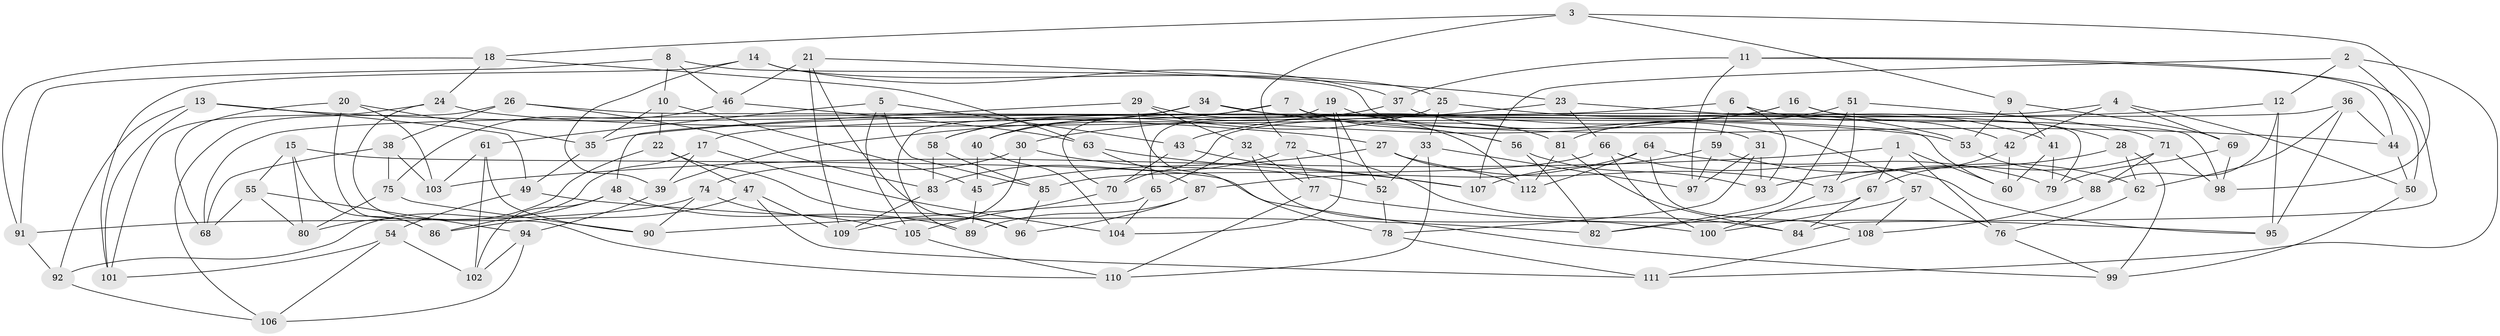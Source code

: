 // coarse degree distribution, {6: 0.6119402985074627, 4: 0.3283582089552239, 5: 0.05970149253731343}
// Generated by graph-tools (version 1.1) at 2025/52/02/27/25 19:52:34]
// undirected, 112 vertices, 224 edges
graph export_dot {
graph [start="1"]
  node [color=gray90,style=filled];
  1;
  2;
  3;
  4;
  5;
  6;
  7;
  8;
  9;
  10;
  11;
  12;
  13;
  14;
  15;
  16;
  17;
  18;
  19;
  20;
  21;
  22;
  23;
  24;
  25;
  26;
  27;
  28;
  29;
  30;
  31;
  32;
  33;
  34;
  35;
  36;
  37;
  38;
  39;
  40;
  41;
  42;
  43;
  44;
  45;
  46;
  47;
  48;
  49;
  50;
  51;
  52;
  53;
  54;
  55;
  56;
  57;
  58;
  59;
  60;
  61;
  62;
  63;
  64;
  65;
  66;
  67;
  68;
  69;
  70;
  71;
  72;
  73;
  74;
  75;
  76;
  77;
  78;
  79;
  80;
  81;
  82;
  83;
  84;
  85;
  86;
  87;
  88;
  89;
  90;
  91;
  92;
  93;
  94;
  95;
  96;
  97;
  98;
  99;
  100;
  101;
  102;
  103;
  104;
  105;
  106;
  107;
  108;
  109;
  110;
  111;
  112;
  1 -- 103;
  1 -- 60;
  1 -- 76;
  1 -- 67;
  2 -- 12;
  2 -- 111;
  2 -- 107;
  2 -- 50;
  3 -- 18;
  3 -- 72;
  3 -- 9;
  3 -- 98;
  4 -- 42;
  4 -- 50;
  4 -- 70;
  4 -- 69;
  5 -- 85;
  5 -- 43;
  5 -- 61;
  5 -- 105;
  6 -- 59;
  6 -- 17;
  6 -- 93;
  6 -- 42;
  7 -- 70;
  7 -- 58;
  7 -- 56;
  7 -- 98;
  8 -- 46;
  8 -- 10;
  8 -- 31;
  8 -- 91;
  9 -- 41;
  9 -- 69;
  9 -- 53;
  10 -- 35;
  10 -- 45;
  10 -- 22;
  11 -- 44;
  11 -- 97;
  11 -- 84;
  11 -- 37;
  12 -- 88;
  12 -- 35;
  12 -- 95;
  13 -- 101;
  13 -- 92;
  13 -- 49;
  13 -- 27;
  14 -- 101;
  14 -- 25;
  14 -- 39;
  14 -- 37;
  15 -- 55;
  15 -- 86;
  15 -- 99;
  15 -- 80;
  16 -- 43;
  16 -- 28;
  16 -- 79;
  16 -- 39;
  17 -- 104;
  17 -- 92;
  17 -- 39;
  18 -- 24;
  18 -- 91;
  18 -- 63;
  19 -- 81;
  19 -- 52;
  19 -- 104;
  19 -- 65;
  20 -- 86;
  20 -- 35;
  20 -- 68;
  20 -- 103;
  21 -- 46;
  21 -- 96;
  21 -- 23;
  21 -- 109;
  22 -- 80;
  22 -- 47;
  22 -- 96;
  23 -- 66;
  23 -- 30;
  23 -- 41;
  24 -- 110;
  24 -- 53;
  24 -- 101;
  25 -- 40;
  25 -- 33;
  25 -- 53;
  26 -- 38;
  26 -- 83;
  26 -- 106;
  26 -- 60;
  27 -- 45;
  27 -- 112;
  27 -- 73;
  28 -- 99;
  28 -- 93;
  28 -- 62;
  29 -- 48;
  29 -- 112;
  29 -- 32;
  29 -- 78;
  30 -- 74;
  30 -- 109;
  30 -- 52;
  31 -- 93;
  31 -- 97;
  31 -- 78;
  32 -- 100;
  32 -- 65;
  32 -- 77;
  33 -- 52;
  33 -- 97;
  33 -- 110;
  34 -- 56;
  34 -- 89;
  34 -- 44;
  34 -- 40;
  35 -- 49;
  36 -- 68;
  36 -- 62;
  36 -- 95;
  36 -- 44;
  37 -- 58;
  37 -- 57;
  38 -- 75;
  38 -- 68;
  38 -- 103;
  39 -- 94;
  40 -- 45;
  40 -- 104;
  41 -- 79;
  41 -- 60;
  42 -- 67;
  42 -- 60;
  43 -- 107;
  43 -- 70;
  44 -- 50;
  45 -- 89;
  46 -- 63;
  46 -- 75;
  47 -- 111;
  47 -- 109;
  47 -- 86;
  48 -- 89;
  48 -- 102;
  48 -- 86;
  49 -- 82;
  49 -- 54;
  50 -- 99;
  51 -- 82;
  51 -- 71;
  51 -- 81;
  51 -- 73;
  52 -- 78;
  53 -- 88;
  54 -- 106;
  54 -- 101;
  54 -- 102;
  55 -- 68;
  55 -- 94;
  55 -- 80;
  56 -- 82;
  56 -- 93;
  57 -- 108;
  57 -- 76;
  57 -- 100;
  58 -- 83;
  58 -- 85;
  59 -- 62;
  59 -- 97;
  59 -- 107;
  61 -- 102;
  61 -- 103;
  61 -- 90;
  62 -- 76;
  63 -- 87;
  63 -- 107;
  64 -- 79;
  64 -- 87;
  64 -- 112;
  64 -- 108;
  65 -- 90;
  65 -- 104;
  66 -- 100;
  66 -- 85;
  66 -- 95;
  67 -- 82;
  67 -- 84;
  69 -- 98;
  69 -- 79;
  70 -- 105;
  71 -- 98;
  71 -- 73;
  71 -- 88;
  72 -- 84;
  72 -- 83;
  72 -- 77;
  73 -- 100;
  74 -- 91;
  74 -- 90;
  74 -- 105;
  75 -- 80;
  75 -- 90;
  76 -- 99;
  77 -- 110;
  77 -- 95;
  78 -- 111;
  81 -- 84;
  81 -- 112;
  83 -- 109;
  85 -- 96;
  87 -- 89;
  87 -- 96;
  88 -- 108;
  91 -- 92;
  92 -- 106;
  94 -- 106;
  94 -- 102;
  105 -- 110;
  108 -- 111;
}
